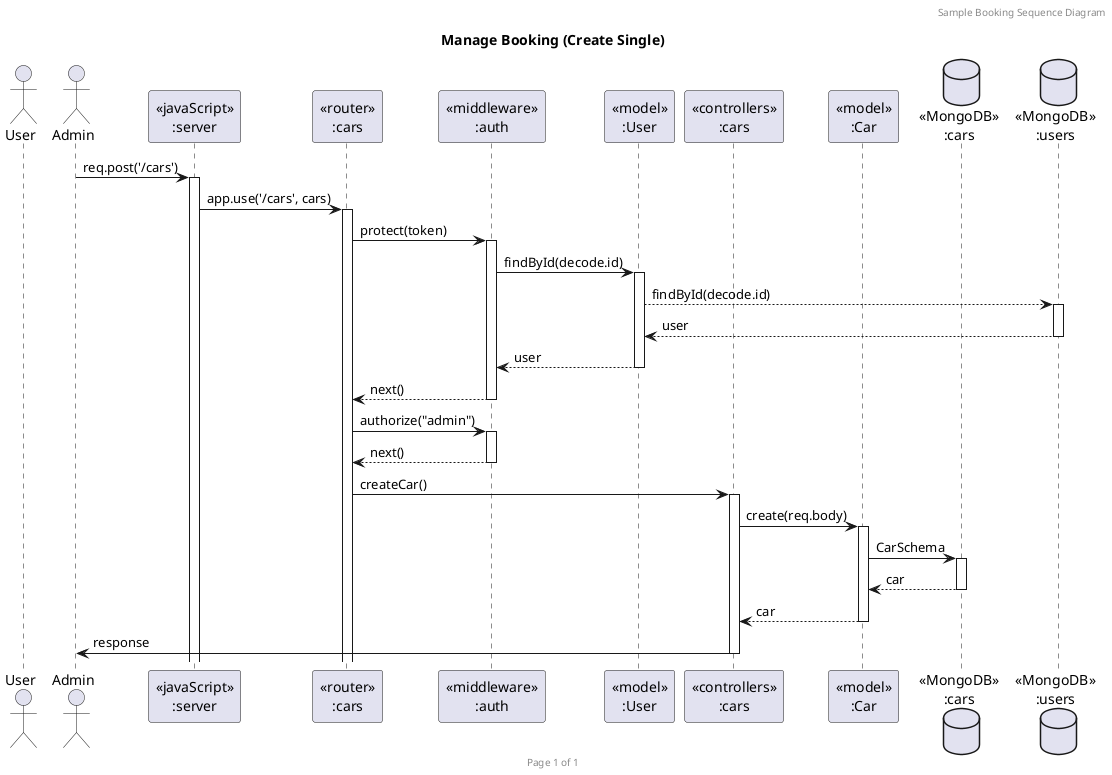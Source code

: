 @startuml Manage Booking (Create Single)

header Sample Booking Sequence Diagram
footer Page %page% of %lastpage%
title "Manage Booking (Create Single)"

' --------------------------------------------------------------------
actor "User" as user
actor "Admin" as admin
participant "<<javaScript>>\n:server" as server
participant "<<router>>\n:cars" as routerCars
participant "<<middleware>>\n:auth" as middlewareAuth
participant "<<model>>\n:User" as modelUser
participant "<<controllers>>\n:cars" as controllersCars
participant "<<model>>\n:Car" as modelCars
database "<<MongoDB>>\n:cars" as CarsDatabase
database "<<MongoDB>>\n:users" as UsersDatabase

' --------------------------------------------------------------------
admin -> server ++: req.post('/cars')

server -> routerCars ++: app.use('/cars', cars)
routerCars ->middlewareAuth ++: protect(token)
middlewareAuth -> modelUser ++: findById(decode.id)
modelUser --> UsersDatabase ++: findById(decode.id)
modelUser <-- UsersDatabase --: user

middlewareAuth <-- modelUser --:user

routerCars <-- middlewareAuth --: next()


routerCars -> middlewareAuth ++: authorize("admin")
routerCars <-- middlewareAuth --: next()

routerCars -> controllersCars ++: createCar()

controllersCars -> modelCars ++: create(req.body)

modelCars -> CarsDatabase ++: CarSchema
CarsDatabase --> modelCars --: car
controllersCars <-- modelCars --: car
controllersCars -> admin --: response

' --------------------------------------------------------------------
@enduml

